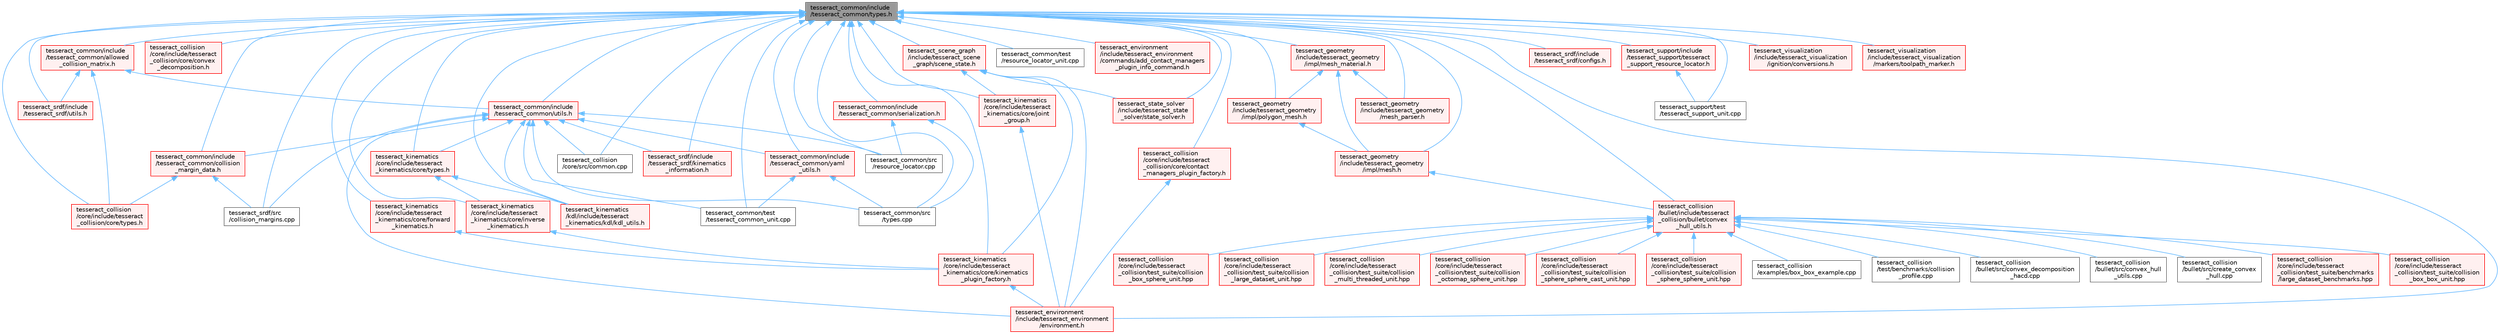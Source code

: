 digraph "tesseract_common/include/tesseract_common/types.h"
{
 // LATEX_PDF_SIZE
  bgcolor="transparent";
  edge [fontname=Helvetica,fontsize=10,labelfontname=Helvetica,labelfontsize=10];
  node [fontname=Helvetica,fontsize=10,shape=box,height=0.2,width=0.4];
  Node1 [label="tesseract_common/include\l/tesseract_common/types.h",height=0.2,width=0.4,color="gray40", fillcolor="grey60", style="filled", fontcolor="black",tooltip="Common Tesseract Types."];
  Node1 -> Node2 [dir="back",color="steelblue1",style="solid"];
  Node2 [label="tesseract_collision\l/bullet/include/tesseract\l_collision/bullet/convex\l_hull_utils.h",height=0.2,width=0.4,color="red", fillcolor="#FFF0F0", style="filled",URL="$d0/d01/convex__hull__utils_8h.html",tooltip="This is a collection of common methods."];
  Node2 -> Node3 [dir="back",color="steelblue1",style="solid"];
  Node3 [label="tesseract_collision\l/bullet/src/convex_decomposition\l_hacd.cpp",height=0.2,width=0.4,color="grey40", fillcolor="white", style="filled",URL="$d7/d41/convex__decomposition__hacd_8cpp.html",tooltip=" "];
  Node2 -> Node4 [dir="back",color="steelblue1",style="solid"];
  Node4 [label="tesseract_collision\l/bullet/src/convex_hull\l_utils.cpp",height=0.2,width=0.4,color="grey40", fillcolor="white", style="filled",URL="$df/d54/convex__hull__utils_8cpp.html",tooltip=" "];
  Node2 -> Node5 [dir="back",color="steelblue1",style="solid"];
  Node5 [label="tesseract_collision\l/bullet/src/create_convex\l_hull.cpp",height=0.2,width=0.4,color="grey40", fillcolor="white", style="filled",URL="$d9/d52/create__convex__hull_8cpp.html",tooltip="This takes an input file and generates a convex hull ply file."];
  Node2 -> Node6 [dir="back",color="steelblue1",style="solid"];
  Node6 [label="tesseract_collision\l/core/include/tesseract\l_collision/test_suite/benchmarks\l/large_dataset_benchmarks.hpp",height=0.2,width=0.4,color="red", fillcolor="#FFF0F0", style="filled",URL="$d6/dd9/large__dataset__benchmarks_8hpp.html",tooltip=" "];
  Node2 -> Node10 [dir="back",color="steelblue1",style="solid"];
  Node10 [label="tesseract_collision\l/core/include/tesseract\l_collision/test_suite/collision\l_box_box_unit.hpp",height=0.2,width=0.4,color="red", fillcolor="#FFF0F0", style="filled",URL="$d1/d83/collision__box__box__unit_8hpp.html",tooltip=" "];
  Node2 -> Node12 [dir="back",color="steelblue1",style="solid"];
  Node12 [label="tesseract_collision\l/core/include/tesseract\l_collision/test_suite/collision\l_box_sphere_unit.hpp",height=0.2,width=0.4,color="red", fillcolor="#FFF0F0", style="filled",URL="$d8/dd9/collision__box__sphere__unit_8hpp.html",tooltip=" "];
  Node2 -> Node14 [dir="back",color="steelblue1",style="solid"];
  Node14 [label="tesseract_collision\l/core/include/tesseract\l_collision/test_suite/collision\l_large_dataset_unit.hpp",height=0.2,width=0.4,color="red", fillcolor="#FFF0F0", style="filled",URL="$d7/d23/collision__large__dataset__unit_8hpp.html",tooltip=" "];
  Node2 -> Node16 [dir="back",color="steelblue1",style="solid"];
  Node16 [label="tesseract_collision\l/core/include/tesseract\l_collision/test_suite/collision\l_multi_threaded_unit.hpp",height=0.2,width=0.4,color="red", fillcolor="#FFF0F0", style="filled",URL="$de/d2c/collision__multi__threaded__unit_8hpp.html",tooltip=" "];
  Node2 -> Node18 [dir="back",color="steelblue1",style="solid"];
  Node18 [label="tesseract_collision\l/core/include/tesseract\l_collision/test_suite/collision\l_octomap_sphere_unit.hpp",height=0.2,width=0.4,color="red", fillcolor="#FFF0F0", style="filled",URL="$dc/d2d/collision__octomap__sphere__unit_8hpp.html",tooltip=" "];
  Node2 -> Node20 [dir="back",color="steelblue1",style="solid"];
  Node20 [label="tesseract_collision\l/core/include/tesseract\l_collision/test_suite/collision\l_sphere_sphere_cast_unit.hpp",height=0.2,width=0.4,color="red", fillcolor="#FFF0F0", style="filled",URL="$dd/dce/collision__sphere__sphere__cast__unit_8hpp.html",tooltip=" "];
  Node2 -> Node22 [dir="back",color="steelblue1",style="solid"];
  Node22 [label="tesseract_collision\l/core/include/tesseract\l_collision/test_suite/collision\l_sphere_sphere_unit.hpp",height=0.2,width=0.4,color="red", fillcolor="#FFF0F0", style="filled",URL="$d5/d45/collision__sphere__sphere__unit_8hpp.html",tooltip=" "];
  Node2 -> Node24 [dir="back",color="steelblue1",style="solid"];
  Node24 [label="tesseract_collision\l/examples/box_box_example.cpp",height=0.2,width=0.4,color="grey40", fillcolor="white", style="filled",URL="$dd/d5a/box__box__example_8cpp.html",tooltip=" "];
  Node2 -> Node25 [dir="back",color="steelblue1",style="solid"];
  Node25 [label="tesseract_collision\l/test/benchmarks/collision\l_profile.cpp",height=0.2,width=0.4,color="grey40", fillcolor="white", style="filled",URL="$df/d70/collision__profile_8cpp.html",tooltip=" "];
  Node1 -> Node29 [dir="back",color="steelblue1",style="solid"];
  Node29 [label="tesseract_collision\l/core/include/tesseract\l_collision/core/contact\l_managers_plugin_factory.h",height=0.2,width=0.4,color="red", fillcolor="#FFF0F0", style="filled",URL="$da/d56/contact__managers__plugin__factory_8h.html",tooltip="Factory for loading contact managers as plugins."];
  Node29 -> Node37 [dir="back",color="steelblue1",style="solid"];
  Node37 [label="tesseract_environment\l/include/tesseract_environment\l/environment.h",height=0.2,width=0.4,color="red", fillcolor="#FFF0F0", style="filled",URL="$de/d26/environment_8h.html",tooltip=" "];
  Node1 -> Node56 [dir="back",color="steelblue1",style="solid"];
  Node56 [label="tesseract_collision\l/core/include/tesseract\l_collision/core/convex\l_decomposition.h",height=0.2,width=0.4,color="red", fillcolor="#FFF0F0", style="filled",URL="$dd/dc4/convex__decomposition_8h.html",tooltip="Convex decomposition interface."];
  Node1 -> Node59 [dir="back",color="steelblue1",style="solid"];
  Node59 [label="tesseract_collision\l/core/include/tesseract\l_collision/core/types.h",height=0.2,width=0.4,color="red", fillcolor="#FFF0F0", style="filled",URL="$d3/db3/tesseract__collision_2core_2include_2tesseract__collision_2core_2types_8h.html",tooltip="Tesseracts Collision Common Types."];
  Node1 -> Node91 [dir="back",color="steelblue1",style="solid"];
  Node91 [label="tesseract_collision\l/core/src/common.cpp",height=0.2,width=0.4,color="grey40", fillcolor="white", style="filled",URL="$d9/df9/common_8cpp.html",tooltip="This is a collection of common methods."];
  Node1 -> Node117 [dir="back",color="steelblue1",style="solid"];
  Node117 [label="tesseract_common/include\l/tesseract_common/allowed\l_collision_matrix.h",height=0.2,width=0.4,color="red", fillcolor="#FFF0F0", style="filled",URL="$d2/d01/allowed__collision__matrix_8h.html",tooltip=" "];
  Node117 -> Node59 [dir="back",color="steelblue1",style="solid"];
  Node117 -> Node118 [dir="back",color="steelblue1",style="solid"];
  Node118 [label="tesseract_common/include\l/tesseract_common/utils.h",height=0.2,width=0.4,color="red", fillcolor="#FFF0F0", style="filled",URL="$dc/d79/tesseract__common_2include_2tesseract__common_2utils_8h.html",tooltip="Common Tesseract Utility Functions."];
  Node118 -> Node91 [dir="back",color="steelblue1",style="solid"];
  Node118 -> Node119 [dir="back",color="steelblue1",style="solid"];
  Node119 [label="tesseract_common/include\l/tesseract_common/collision\l_margin_data.h",height=0.2,width=0.4,color="red", fillcolor="#FFF0F0", style="filled",URL="$d4/da8/collision__margin__data_8h.html",tooltip="This is used to store collision margin information."];
  Node119 -> Node59 [dir="back",color="steelblue1",style="solid"];
  Node119 -> Node132 [dir="back",color="steelblue1",style="solid"];
  Node132 [label="tesseract_srdf/src\l/collision_margins.cpp",height=0.2,width=0.4,color="grey40", fillcolor="white", style="filled",URL="$dc/d80/collision__margins_8cpp.html",tooltip="Parse collision margin data from srdf file."];
  Node118 -> Node138 [dir="back",color="steelblue1",style="solid"];
  Node138 [label="tesseract_common/include\l/tesseract_common/yaml\l_utils.h",height=0.2,width=0.4,color="red", fillcolor="#FFF0F0", style="filled",URL="$d2/db4/yaml__utils_8h.html",tooltip="YAML Type conversions."];
  Node138 -> Node139 [dir="back",color="steelblue1",style="solid"];
  Node139 [label="tesseract_common/src\l/types.cpp",height=0.2,width=0.4,color="grey40", fillcolor="white", style="filled",URL="$d8/d8c/tesseract__common_2src_2types_8cpp.html",tooltip="Common Tesseract Types."];
  Node138 -> Node140 [dir="back",color="steelblue1",style="solid"];
  Node140 [label="tesseract_common/test\l/tesseract_common_unit.cpp",height=0.2,width=0.4,color="grey40", fillcolor="white", style="filled",URL="$de/df1/tesseract__common__unit_8cpp.html",tooltip=" "];
  Node118 -> Node146 [dir="back",color="steelblue1",style="solid"];
  Node146 [label="tesseract_common/src\l/resource_locator.cpp",height=0.2,width=0.4,color="grey40", fillcolor="white", style="filled",URL="$d7/d6f/resource__locator_8cpp.html",tooltip="Resource locator functions."];
  Node118 -> Node139 [dir="back",color="steelblue1",style="solid"];
  Node118 -> Node140 [dir="back",color="steelblue1",style="solid"];
  Node118 -> Node37 [dir="back",color="steelblue1",style="solid"];
  Node118 -> Node179 [dir="back",color="steelblue1",style="solid"];
  Node179 [label="tesseract_kinematics\l/core/include/tesseract\l_kinematics/core/types.h",height=0.2,width=0.4,color="red", fillcolor="#FFF0F0", style="filled",URL="$de/d06/tesseract__kinematics_2core_2include_2tesseract__kinematics_2core_2types_8h.html",tooltip="Kinematics types."];
  Node179 -> Node180 [dir="back",color="steelblue1",style="solid"];
  Node180 [label="tesseract_kinematics\l/core/include/tesseract\l_kinematics/core/inverse\l_kinematics.h",height=0.2,width=0.4,color="red", fillcolor="#FFF0F0", style="filled",URL="$d3/da5/inverse__kinematics_8h.html",tooltip="Inverse kinematics functions."];
  Node180 -> Node210 [dir="back",color="steelblue1",style="solid"];
  Node210 [label="tesseract_kinematics\l/core/include/tesseract\l_kinematics/core/kinematics\l_plugin_factory.h",height=0.2,width=0.4,color="red", fillcolor="#FFF0F0", style="filled",URL="$d0/d3c/kinematics__plugin__factory_8h.html",tooltip="Kinematics Plugin Factory."];
  Node210 -> Node37 [dir="back",color="steelblue1",style="solid"];
  Node179 -> Node186 [dir="back",color="steelblue1",style="solid"];
  Node186 [label="tesseract_kinematics\l/kdl/include/tesseract\l_kinematics/kdl/kdl_utils.h",height=0.2,width=0.4,color="red", fillcolor="#FFF0F0", style="filled",URL="$da/d97/kdl__utils_8h.html",tooltip="Tesseract KDL utility functions."];
  Node118 -> Node186 [dir="back",color="steelblue1",style="solid"];
  Node118 -> Node238 [dir="back",color="steelblue1",style="solid"];
  Node238 [label="tesseract_srdf/include\l/tesseract_srdf/kinematics\l_information.h",height=0.2,width=0.4,color="red", fillcolor="#FFF0F0", style="filled",URL="$d3/d7a/kinematics__information_8h.html",tooltip="This hold the kinematics information."];
  Node118 -> Node132 [dir="back",color="steelblue1",style="solid"];
  Node117 -> Node127 [dir="back",color="steelblue1",style="solid"];
  Node127 [label="tesseract_srdf/include\l/tesseract_srdf/utils.h",height=0.2,width=0.4,color="red", fillcolor="#FFF0F0", style="filled",URL="$dd/d02/tesseract__srdf_2include_2tesseract__srdf_2utils_8h.html",tooltip="Tesseract SRDF utility functions."];
  Node1 -> Node119 [dir="back",color="steelblue1",style="solid"];
  Node1 -> Node311 [dir="back",color="steelblue1",style="solid"];
  Node311 [label="tesseract_common/include\l/tesseract_common/serialization.h",height=0.2,width=0.4,color="red", fillcolor="#FFF0F0", style="filled",URL="$dc/d7d/tesseract__common_2include_2tesseract__common_2serialization_8h.html",tooltip="Additional Boost serialization wrappers."];
  Node311 -> Node146 [dir="back",color="steelblue1",style="solid"];
  Node311 -> Node139 [dir="back",color="steelblue1",style="solid"];
  Node1 -> Node118 [dir="back",color="steelblue1",style="solid"];
  Node1 -> Node138 [dir="back",color="steelblue1",style="solid"];
  Node1 -> Node146 [dir="back",color="steelblue1",style="solid"];
  Node1 -> Node139 [dir="back",color="steelblue1",style="solid"];
  Node1 -> Node134 [dir="back",color="steelblue1",style="solid"];
  Node134 [label="tesseract_common/test\l/resource_locator_unit.cpp",height=0.2,width=0.4,color="grey40", fillcolor="white", style="filled",URL="$d1/de7/resource__locator__unit_8cpp.html",tooltip=" "];
  Node1 -> Node140 [dir="back",color="steelblue1",style="solid"];
  Node1 -> Node320 [dir="back",color="steelblue1",style="solid"];
  Node320 [label="tesseract_environment\l/include/tesseract_environment\l/commands/add_contact_managers\l_plugin_info_command.h",height=0.2,width=0.4,color="red", fillcolor="#FFF0F0", style="filled",URL="$db/d41/add__contact__managers__plugin__info__command_8h.html",tooltip="Used to add contact managers plugin info to the environment."];
  Node1 -> Node37 [dir="back",color="steelblue1",style="solid"];
  Node1 -> Node321 [dir="back",color="steelblue1",style="solid"];
  Node321 [label="tesseract_geometry\l/include/tesseract_geometry\l/impl/mesh.h",height=0.2,width=0.4,color="red", fillcolor="#FFF0F0", style="filled",URL="$d5/d93/tesseract__geometry_2include_2tesseract__geometry_2impl_2mesh_8h.html",tooltip="Tesseract Mesh Geometry."];
  Node321 -> Node2 [dir="back",color="steelblue1",style="solid"];
  Node1 -> Node327 [dir="back",color="steelblue1",style="solid"];
  Node327 [label="tesseract_geometry\l/include/tesseract_geometry\l/impl/mesh_material.h",height=0.2,width=0.4,color="red", fillcolor="#FFF0F0", style="filled",URL="$df/d8e/mesh__material_8h.html",tooltip="Tesseract Mesh Material read from a mesh file."];
  Node327 -> Node321 [dir="back",color="steelblue1",style="solid"];
  Node327 -> Node329 [dir="back",color="steelblue1",style="solid"];
  Node329 [label="tesseract_geometry\l/include/tesseract_geometry\l/impl/polygon_mesh.h",height=0.2,width=0.4,color="red", fillcolor="#FFF0F0", style="filled",URL="$d2/deb/polygon__mesh_8h.html",tooltip="Tesseract Polygon Mesh Geometry."];
  Node329 -> Node321 [dir="back",color="steelblue1",style="solid"];
  Node327 -> Node340 [dir="back",color="steelblue1",style="solid"];
  Node340 [label="tesseract_geometry\l/include/tesseract_geometry\l/mesh_parser.h",height=0.2,width=0.4,color="red", fillcolor="#FFF0F0", style="filled",URL="$d8/dc3/mesh__parser_8h.html",tooltip=" "];
  Node1 -> Node329 [dir="back",color="steelblue1",style="solid"];
  Node1 -> Node340 [dir="back",color="steelblue1",style="solid"];
  Node1 -> Node300 [dir="back",color="steelblue1",style="solid"];
  Node300 [label="tesseract_kinematics\l/core/include/tesseract\l_kinematics/core/forward\l_kinematics.h",height=0.2,width=0.4,color="red", fillcolor="#FFF0F0", style="filled",URL="$d6/d45/forward__kinematics_8h.html",tooltip="Forward kinematics functions."];
  Node300 -> Node210 [dir="back",color="steelblue1",style="solid"];
  Node1 -> Node180 [dir="back",color="steelblue1",style="solid"];
  Node1 -> Node304 [dir="back",color="steelblue1",style="solid"];
  Node304 [label="tesseract_kinematics\l/core/include/tesseract\l_kinematics/core/joint\l_group.h",height=0.2,width=0.4,color="red", fillcolor="#FFF0F0", style="filled",URL="$db/d8d/joint__group_8h.html",tooltip="A joint group with forward kinematics, Jacobian, limits methods."];
  Node304 -> Node37 [dir="back",color="steelblue1",style="solid"];
  Node1 -> Node210 [dir="back",color="steelblue1",style="solid"];
  Node1 -> Node179 [dir="back",color="steelblue1",style="solid"];
  Node1 -> Node186 [dir="back",color="steelblue1",style="solid"];
  Node1 -> Node341 [dir="back",color="steelblue1",style="solid"];
  Node341 [label="tesseract_scene_graph\l/include/tesseract_scene\l_graph/scene_state.h",height=0.2,width=0.4,color="red", fillcolor="#FFF0F0", style="filled",URL="$d7/dea/scene__state_8h.html",tooltip="This holds a state of the scene."];
  Node341 -> Node37 [dir="back",color="steelblue1",style="solid"];
  Node341 -> Node304 [dir="back",color="steelblue1",style="solid"];
  Node341 -> Node210 [dir="back",color="steelblue1",style="solid"];
  Node341 -> Node305 [dir="back",color="steelblue1",style="solid"];
  Node305 [label="tesseract_state_solver\l/include/tesseract_state\l_solver/state_solver.h",height=0.2,width=0.4,color="red", fillcolor="#FFF0F0", style="filled",URL="$d9/dcf/state__solver_8h.html",tooltip="Tesseract Scene Graph State Solver Interface."];
  Node1 -> Node343 [dir="back",color="steelblue1",style="solid"];
  Node343 [label="tesseract_srdf/include\l/tesseract_srdf/configs.h",height=0.2,width=0.4,color="red", fillcolor="#FFF0F0", style="filled",URL="$d7/da8/configs_8h.html",tooltip=" "];
  Node1 -> Node238 [dir="back",color="steelblue1",style="solid"];
  Node1 -> Node127 [dir="back",color="steelblue1",style="solid"];
  Node1 -> Node132 [dir="back",color="steelblue1",style="solid"];
  Node1 -> Node305 [dir="back",color="steelblue1",style="solid"];
  Node1 -> Node344 [dir="back",color="steelblue1",style="solid"];
  Node344 [label="tesseract_support/include\l/tesseract_support/tesseract\l_support_resource_locator.h",height=0.2,width=0.4,color="red", fillcolor="#FFF0F0", style="filled",URL="$d3/d1b/tesseract__support__resource__locator_8h.html",tooltip="Locate and retrieve resource data in tesseract_support."];
  Node344 -> Node137 [dir="back",color="steelblue1",style="solid"];
  Node137 [label="tesseract_support/test\l/tesseract_support_unit.cpp",height=0.2,width=0.4,color="grey40", fillcolor="white", style="filled",URL="$df/de6/tesseract__support__unit_8cpp.html",tooltip=" "];
  Node1 -> Node137 [dir="back",color="steelblue1",style="solid"];
  Node1 -> Node309 [dir="back",color="steelblue1",style="solid"];
  Node309 [label="tesseract_visualization\l/include/tesseract_visualization\l/ignition/conversions.h",height=0.2,width=0.4,color="red", fillcolor="#FFF0F0", style="filled",URL="$da/dd6/conversions_8h.html",tooltip="A set of conversion between Tesseract and Ignition Robotics objects."];
  Node1 -> Node345 [dir="back",color="steelblue1",style="solid"];
  Node345 [label="tesseract_visualization\l/include/tesseract_visualization\l/markers/toolpath_marker.h",height=0.2,width=0.4,color="red", fillcolor="#FFF0F0", style="filled",URL="$d6/da4/toolpath__marker_8h.html",tooltip=" "];
}
